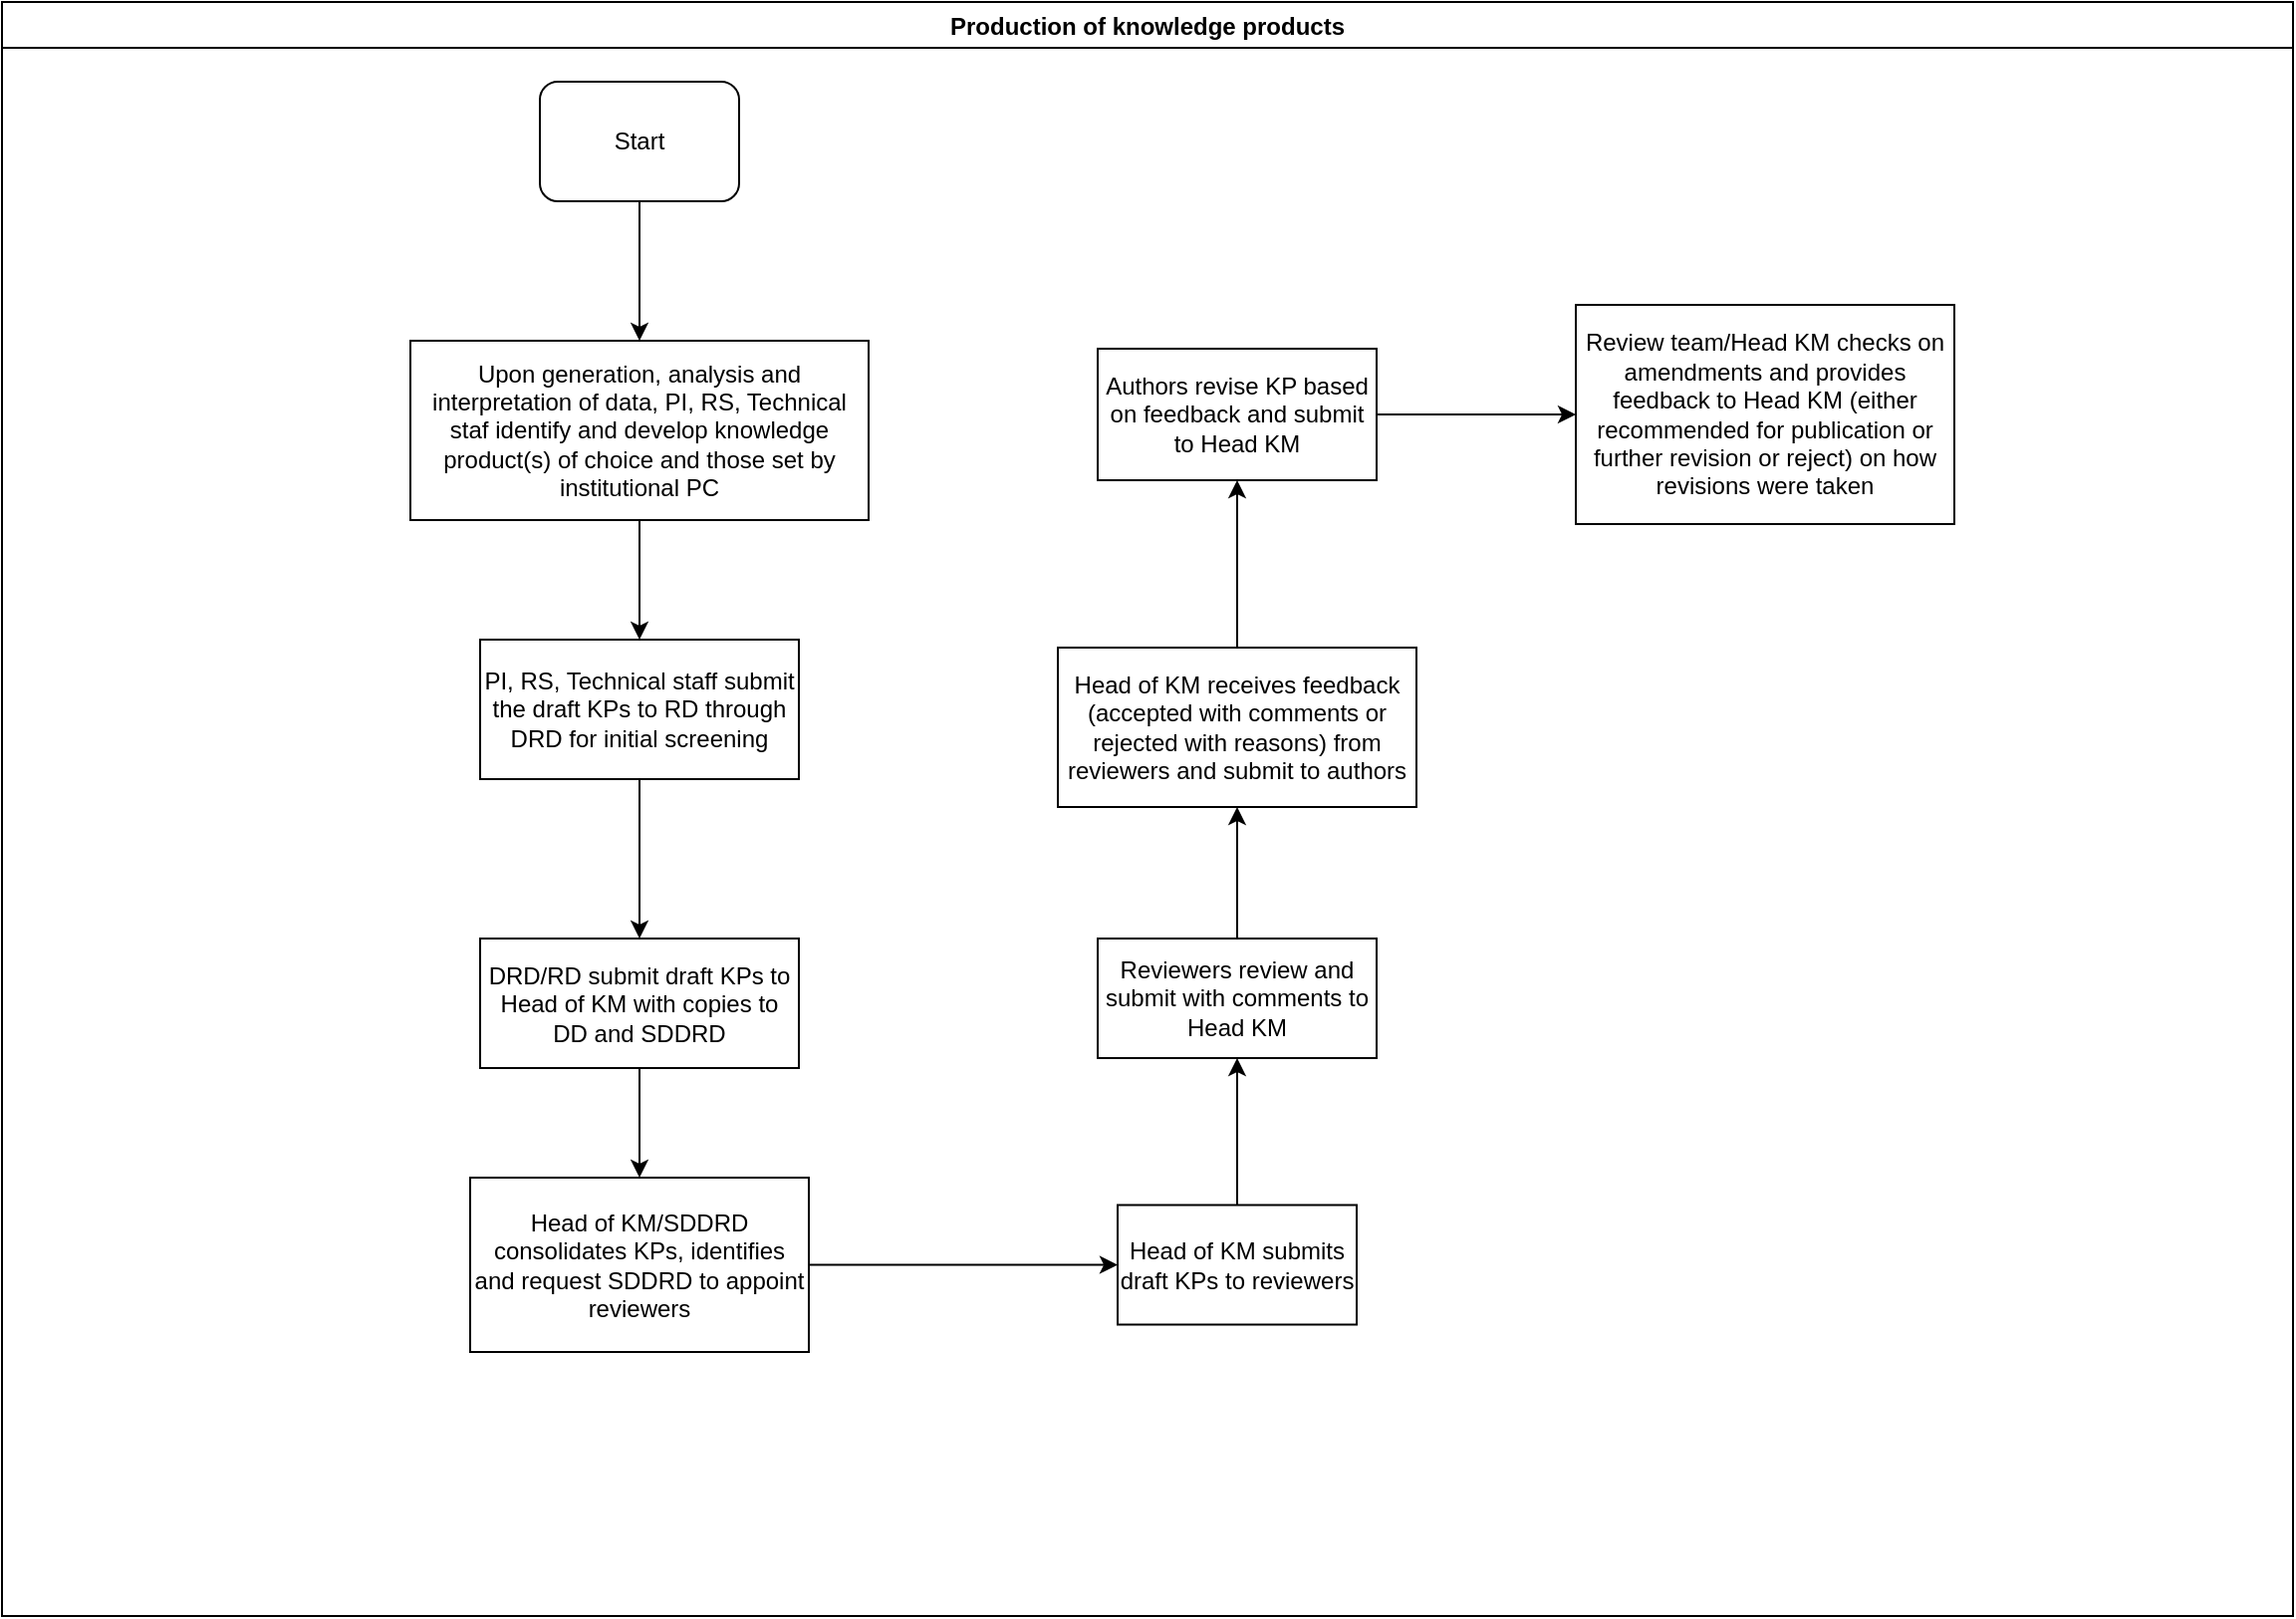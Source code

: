 <mxfile version="14.2.7" type="github">
  <diagram id="OXoew3hF0ippNxNFX6hT" name="Page-1">
    <mxGraphModel dx="1038" dy="547" grid="1" gridSize="10" guides="1" tooltips="1" connect="1" arrows="1" fold="1" page="1" pageScale="1" pageWidth="1169" pageHeight="827" math="0" shadow="0">
      <root>
        <mxCell id="0" />
        <mxCell id="1" parent="0" />
        <mxCell id="qphqglr-iAX6mSTgFpeC-1" value="Production of knowledge products " style="swimlane;" vertex="1" parent="1">
          <mxGeometry x="10" y="10" width="1150" height="810" as="geometry" />
        </mxCell>
        <mxCell id="qphqglr-iAX6mSTgFpeC-2" value="Start" style="rounded=1;whiteSpace=wrap;html=1;" vertex="1" parent="qphqglr-iAX6mSTgFpeC-1">
          <mxGeometry x="270" y="40" width="100" height="60" as="geometry" />
        </mxCell>
        <mxCell id="qphqglr-iAX6mSTgFpeC-5" value="Upon generation, analysis and interpretation of data, PI, RS, Technical staf identify and develop knowledge product(s) of choice and those set by institutional PC" style="rounded=0;whiteSpace=wrap;html=1;" vertex="1" parent="qphqglr-iAX6mSTgFpeC-1">
          <mxGeometry x="205" y="170" width="230" height="90" as="geometry" />
        </mxCell>
        <mxCell id="qphqglr-iAX6mSTgFpeC-4" value="" style="edgeStyle=orthogonalEdgeStyle;rounded=0;orthogonalLoop=1;jettySize=auto;html=1;" edge="1" parent="qphqglr-iAX6mSTgFpeC-1" source="qphqglr-iAX6mSTgFpeC-2" target="qphqglr-iAX6mSTgFpeC-5">
          <mxGeometry relative="1" as="geometry">
            <mxPoint x="320" y="180" as="targetPoint" />
          </mxGeometry>
        </mxCell>
        <mxCell id="qphqglr-iAX6mSTgFpeC-6" value="PI, RS, Technical staff submit the draft KPs to RD through DRD for initial screening" style="whiteSpace=wrap;html=1;rounded=0;" vertex="1" parent="qphqglr-iAX6mSTgFpeC-1">
          <mxGeometry x="240" y="320" width="160" height="70" as="geometry" />
        </mxCell>
        <mxCell id="qphqglr-iAX6mSTgFpeC-7" value="" style="edgeStyle=orthogonalEdgeStyle;rounded=0;orthogonalLoop=1;jettySize=auto;html=1;" edge="1" parent="qphqglr-iAX6mSTgFpeC-1" source="qphqglr-iAX6mSTgFpeC-5" target="qphqglr-iAX6mSTgFpeC-6">
          <mxGeometry relative="1" as="geometry" />
        </mxCell>
        <mxCell id="qphqglr-iAX6mSTgFpeC-10" value="Head of KM/SDDRD consolidates KPs, identifies and request SDDRD to appoint reviewers" style="whiteSpace=wrap;html=1;rounded=0;" vertex="1" parent="qphqglr-iAX6mSTgFpeC-1">
          <mxGeometry x="235" y="590" width="170" height="87.5" as="geometry" />
        </mxCell>
        <mxCell id="qphqglr-iAX6mSTgFpeC-14" value="Head of KM receives feedback (accepted with comments or rejected with reasons) from reviewers and submit to authors" style="whiteSpace=wrap;html=1;rounded=0;" vertex="1" parent="qphqglr-iAX6mSTgFpeC-1">
          <mxGeometry x="530" y="324" width="180" height="80" as="geometry" />
        </mxCell>
        <mxCell id="qphqglr-iAX6mSTgFpeC-16" value="Reviewers review and submit with comments to Head KM " style="whiteSpace=wrap;html=1;rounded=0;" vertex="1" parent="qphqglr-iAX6mSTgFpeC-1">
          <mxGeometry x="550" y="470" width="140" height="60" as="geometry" />
        </mxCell>
        <mxCell id="qphqglr-iAX6mSTgFpeC-19" value="" style="edgeStyle=orthogonalEdgeStyle;rounded=0;orthogonalLoop=1;jettySize=auto;html=1;entryX=0.5;entryY=1;entryDx=0;entryDy=0;" edge="1" parent="qphqglr-iAX6mSTgFpeC-1" source="qphqglr-iAX6mSTgFpeC-16" target="qphqglr-iAX6mSTgFpeC-14">
          <mxGeometry relative="1" as="geometry">
            <mxPoint x="620" y="383.75" as="targetPoint" />
          </mxGeometry>
        </mxCell>
        <mxCell id="qphqglr-iAX6mSTgFpeC-22" value="Review team/Head KM checks on amendments and provides feedback to Head KM (either recommended for publication or further revision or reject) on how revisions were taken " style="whiteSpace=wrap;html=1;rounded=0;" vertex="1" parent="qphqglr-iAX6mSTgFpeC-1">
          <mxGeometry x="790" y="152" width="190" height="110" as="geometry" />
        </mxCell>
        <mxCell id="qphqglr-iAX6mSTgFpeC-11" value="" style="edgeStyle=orthogonalEdgeStyle;rounded=0;orthogonalLoop=1;jettySize=auto;html=1;" edge="1" parent="1" source="qphqglr-iAX6mSTgFpeC-8" target="qphqglr-iAX6mSTgFpeC-10">
          <mxGeometry relative="1" as="geometry" />
        </mxCell>
        <mxCell id="qphqglr-iAX6mSTgFpeC-8" value="DRD/RD submit draft KPs to Head of KM with copies to DD and SDDRD " style="whiteSpace=wrap;html=1;rounded=0;" vertex="1" parent="1">
          <mxGeometry x="250" y="480" width="160" height="65" as="geometry" />
        </mxCell>
        <mxCell id="qphqglr-iAX6mSTgFpeC-9" value="" style="edgeStyle=orthogonalEdgeStyle;rounded=0;orthogonalLoop=1;jettySize=auto;html=1;" edge="1" parent="1" source="qphqglr-iAX6mSTgFpeC-6" target="qphqglr-iAX6mSTgFpeC-8">
          <mxGeometry relative="1" as="geometry" />
        </mxCell>
        <mxCell id="qphqglr-iAX6mSTgFpeC-17" value="" style="edgeStyle=orthogonalEdgeStyle;rounded=0;orthogonalLoop=1;jettySize=auto;html=1;" edge="1" parent="1" source="qphqglr-iAX6mSTgFpeC-12" target="qphqglr-iAX6mSTgFpeC-16">
          <mxGeometry relative="1" as="geometry" />
        </mxCell>
        <mxCell id="qphqglr-iAX6mSTgFpeC-12" value="Head of KM submits draft KPs to reviewers" style="whiteSpace=wrap;html=1;rounded=0;" vertex="1" parent="1">
          <mxGeometry x="570" y="613.75" width="120" height="60" as="geometry" />
        </mxCell>
        <mxCell id="qphqglr-iAX6mSTgFpeC-13" value="" style="edgeStyle=orthogonalEdgeStyle;rounded=0;orthogonalLoop=1;jettySize=auto;html=1;" edge="1" parent="1" source="qphqglr-iAX6mSTgFpeC-10" target="qphqglr-iAX6mSTgFpeC-12">
          <mxGeometry relative="1" as="geometry" />
        </mxCell>
        <mxCell id="qphqglr-iAX6mSTgFpeC-23" value="" style="edgeStyle=orthogonalEdgeStyle;rounded=0;orthogonalLoop=1;jettySize=auto;html=1;" edge="1" parent="1" source="qphqglr-iAX6mSTgFpeC-20" target="qphqglr-iAX6mSTgFpeC-22">
          <mxGeometry relative="1" as="geometry" />
        </mxCell>
        <mxCell id="qphqglr-iAX6mSTgFpeC-20" value="Authors revise KP based on feedback and submit to Head KM " style="whiteSpace=wrap;html=1;rounded=0;" vertex="1" parent="1">
          <mxGeometry x="560" y="184" width="140" height="66" as="geometry" />
        </mxCell>
        <mxCell id="qphqglr-iAX6mSTgFpeC-21" value="" style="edgeStyle=orthogonalEdgeStyle;rounded=0;orthogonalLoop=1;jettySize=auto;html=1;" edge="1" parent="1" source="qphqglr-iAX6mSTgFpeC-14" target="qphqglr-iAX6mSTgFpeC-20">
          <mxGeometry relative="1" as="geometry" />
        </mxCell>
      </root>
    </mxGraphModel>
  </diagram>
</mxfile>
